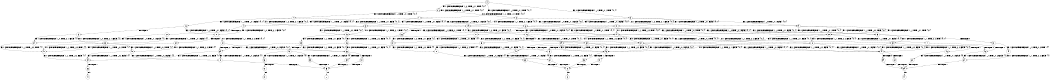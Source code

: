 digraph BCG {
size = "7, 10.5";
center = TRUE;
node [shape = circle];
0 [peripheries = 2];
0 -> 1 [label = "EX !0 !ATOMIC_EXCH_BRANCH (1, +1, TRUE, +0, 1, TRUE) !{0, 1}"];
0 -> 2 [label = "EX !1 !ATOMIC_EXCH_BRANCH (1, +0, TRUE, +0, 1, TRUE) !{0, 1}"];
0 -> 3 [label = "EX !0 !ATOMIC_EXCH_BRANCH (1, +1, TRUE, +0, 1, TRUE) !{0, 1}"];
1 -> 4 [label = "EX !0 !ATOMIC_EXCH_BRANCH (1, +1, TRUE, +0, 1, FALSE) !{0, 1}"];
1 -> 5 [label = "EX !1 !ATOMIC_EXCH_BRANCH (1, +0, TRUE, +0, 1, FALSE) !{0, 1}"];
1 -> 6 [label = "EX !0 !ATOMIC_EXCH_BRANCH (1, +1, TRUE, +0, 1, FALSE) !{0, 1}"];
2 -> 2 [label = "EX !1 !ATOMIC_EXCH_BRANCH (1, +0, TRUE, +0, 1, TRUE) !{0, 1}"];
2 -> 7 [label = "EX !0 !ATOMIC_EXCH_BRANCH (1, +1, TRUE, +0, 1, TRUE) !{0, 1}"];
2 -> 8 [label = "EX !0 !ATOMIC_EXCH_BRANCH (1, +1, TRUE, +0, 1, TRUE) !{0, 1}"];
3 -> 9 [label = "EX !1 !ATOMIC_EXCH_BRANCH (1, +0, TRUE, +0, 1, FALSE) !{0, 1}"];
3 -> 6 [label = "EX !0 !ATOMIC_EXCH_BRANCH (1, +1, TRUE, +0, 1, FALSE) !{0, 1}"];
3 -> 10 [label = "EX !1 !ATOMIC_EXCH_BRANCH (1, +0, TRUE, +0, 1, FALSE) !{0, 1}"];
4 -> 11 [label = "EX !1 !ATOMIC_EXCH_BRANCH (1, +0, TRUE, +0, 1, FALSE) !{0, 1}"];
4 -> 12 [label = "TERMINATE !0"];
5 -> 13 [label = "EX !0 !ATOMIC_EXCH_BRANCH (1, +1, TRUE, +0, 1, TRUE) !{0, 1}"];
5 -> 13 [label = "EX !1 !ATOMIC_EXCH_BRANCH (1, +1, TRUE, +0, 2, TRUE) !{0, 1}"];
5 -> 14 [label = "EX !0 !ATOMIC_EXCH_BRANCH (1, +1, TRUE, +0, 1, TRUE) !{0, 1}"];
6 -> 15 [label = "EX !1 !ATOMIC_EXCH_BRANCH (1, +0, TRUE, +0, 1, FALSE) !{0, 1}"];
6 -> 16 [label = "EX !1 !ATOMIC_EXCH_BRANCH (1, +0, TRUE, +0, 1, FALSE) !{0, 1}"];
6 -> 17 [label = "TERMINATE !0"];
7 -> 18 [label = "EX !0 !ATOMIC_EXCH_BRANCH (1, +1, TRUE, +0, 1, FALSE) !{0, 1}"];
7 -> 5 [label = "EX !1 !ATOMIC_EXCH_BRANCH (1, +0, TRUE, +0, 1, FALSE) !{0, 1}"];
7 -> 19 [label = "EX !0 !ATOMIC_EXCH_BRANCH (1, +1, TRUE, +0, 1, FALSE) !{0, 1}"];
8 -> 9 [label = "EX !1 !ATOMIC_EXCH_BRANCH (1, +0, TRUE, +0, 1, FALSE) !{0, 1}"];
8 -> 19 [label = "EX !0 !ATOMIC_EXCH_BRANCH (1, +1, TRUE, +0, 1, FALSE) !{0, 1}"];
8 -> 10 [label = "EX !1 !ATOMIC_EXCH_BRANCH (1, +0, TRUE, +0, 1, FALSE) !{0, 1}"];
9 -> 20 [label = "EX !0 !ATOMIC_EXCH_BRANCH (1, +1, TRUE, +0, 1, TRUE) !{0, 1}"];
9 -> 20 [label = "EX !1 !ATOMIC_EXCH_BRANCH (1, +1, TRUE, +0, 2, TRUE) !{0, 1}"];
9 -> 14 [label = "EX !0 !ATOMIC_EXCH_BRANCH (1, +1, TRUE, +0, 1, TRUE) !{0, 1}"];
10 -> 20 [label = "EX !1 !ATOMIC_EXCH_BRANCH (1, +1, TRUE, +0, 2, TRUE) !{0, 1}"];
10 -> 14 [label = "EX !0 !ATOMIC_EXCH_BRANCH (1, +1, TRUE, +0, 1, TRUE) !{0, 1}"];
10 -> 14 [label = "EX !1 !ATOMIC_EXCH_BRANCH (1, +1, TRUE, +0, 2, TRUE) !{0, 1}"];
11 -> 21 [label = "EX !1 !ATOMIC_EXCH_BRANCH (1, +1, TRUE, +0, 2, TRUE) !{0, 1}"];
11 -> 22 [label = "TERMINATE !0"];
12 -> 23 [label = "EX !1 !ATOMIC_EXCH_BRANCH (1, +0, TRUE, +0, 1, FALSE) !{1}"];
12 -> 24 [label = "EX !1 !ATOMIC_EXCH_BRANCH (1, +0, TRUE, +0, 1, FALSE) !{1}"];
13 -> 25 [label = "EX !0 !ATOMIC_EXCH_BRANCH (1, +1, TRUE, +0, 1, FALSE) !{0, 1}"];
13 -> 26 [label = "EX !1 !ATOMIC_EXCH_BRANCH (1, +1, TRUE, +0, 2, FALSE) !{0, 1}"];
13 -> 27 [label = "EX !0 !ATOMIC_EXCH_BRANCH (1, +1, TRUE, +0, 1, FALSE) !{0, 1}"];
14 -> 28 [label = "EX !1 !ATOMIC_EXCH_BRANCH (1, +1, TRUE, +0, 2, FALSE) !{0, 1}"];
14 -> 27 [label = "EX !0 !ATOMIC_EXCH_BRANCH (1, +1, TRUE, +0, 1, FALSE) !{0, 1}"];
14 -> 29 [label = "EX !1 !ATOMIC_EXCH_BRANCH (1, +1, TRUE, +0, 2, FALSE) !{0, 1}"];
15 -> 30 [label = "EX !1 !ATOMIC_EXCH_BRANCH (1, +1, TRUE, +0, 2, TRUE) !{0, 1}"];
15 -> 31 [label = "TERMINATE !0"];
16 -> 30 [label = "EX !1 !ATOMIC_EXCH_BRANCH (1, +1, TRUE, +0, 2, TRUE) !{0, 1}"];
16 -> 32 [label = "EX !1 !ATOMIC_EXCH_BRANCH (1, +1, TRUE, +0, 2, TRUE) !{0, 1}"];
16 -> 33 [label = "TERMINATE !0"];
17 -> 34 [label = "EX !1 !ATOMIC_EXCH_BRANCH (1, +0, TRUE, +0, 1, FALSE) !{1}"];
18 -> 11 [label = "EX !1 !ATOMIC_EXCH_BRANCH (1, +0, TRUE, +0, 1, FALSE) !{0, 1}"];
18 -> 35 [label = "TERMINATE !0"];
19 -> 15 [label = "EX !1 !ATOMIC_EXCH_BRANCH (1, +0, TRUE, +0, 1, FALSE) !{0, 1}"];
19 -> 16 [label = "EX !1 !ATOMIC_EXCH_BRANCH (1, +0, TRUE, +0, 1, FALSE) !{0, 1}"];
19 -> 36 [label = "TERMINATE !0"];
20 -> 37 [label = "EX !0 !ATOMIC_EXCH_BRANCH (1, +1, TRUE, +0, 1, FALSE) !{0, 1}"];
20 -> 28 [label = "EX !1 !ATOMIC_EXCH_BRANCH (1, +1, TRUE, +0, 2, FALSE) !{0, 1}"];
20 -> 27 [label = "EX !0 !ATOMIC_EXCH_BRANCH (1, +1, TRUE, +0, 1, FALSE) !{0, 1}"];
21 -> 38 [label = "EX !1 !ATOMIC_EXCH_BRANCH (1, +1, TRUE, +0, 2, FALSE) !{0, 1}"];
21 -> 39 [label = "TERMINATE !0"];
22 -> 40 [label = "EX !1 !ATOMIC_EXCH_BRANCH (1, +1, TRUE, +0, 2, TRUE) !{1}"];
22 -> 41 [label = "EX !1 !ATOMIC_EXCH_BRANCH (1, +1, TRUE, +0, 2, TRUE) !{1}"];
23 -> 40 [label = "EX !1 !ATOMIC_EXCH_BRANCH (1, +1, TRUE, +0, 2, TRUE) !{1}"];
23 -> 41 [label = "EX !1 !ATOMIC_EXCH_BRANCH (1, +1, TRUE, +0, 2, TRUE) !{1}"];
24 -> 41 [label = "EX !1 !ATOMIC_EXCH_BRANCH (1, +1, TRUE, +0, 2, TRUE) !{1}"];
25 -> 38 [label = "EX !1 !ATOMIC_EXCH_BRANCH (1, +1, TRUE, +0, 2, FALSE) !{0, 1}"];
25 -> 39 [label = "TERMINATE !0"];
26 -> 38 [label = "EX !0 !ATOMIC_EXCH_BRANCH (1, +1, TRUE, +0, 1, FALSE) !{0, 1}"];
26 -> 42 [label = "TERMINATE !1"];
26 -> 43 [label = "EX !0 !ATOMIC_EXCH_BRANCH (1, +1, TRUE, +0, 1, FALSE) !{0, 1}"];
27 -> 44 [label = "EX !1 !ATOMIC_EXCH_BRANCH (1, +1, TRUE, +0, 2, FALSE) !{0, 1}"];
27 -> 43 [label = "EX !1 !ATOMIC_EXCH_BRANCH (1, +1, TRUE, +0, 2, FALSE) !{0, 1}"];
27 -> 45 [label = "TERMINATE !0"];
28 -> 44 [label = "EX !0 !ATOMIC_EXCH_BRANCH (1, +1, TRUE, +0, 1, FALSE) !{0, 1}"];
28 -> 46 [label = "TERMINATE !1"];
28 -> 43 [label = "EX !0 !ATOMIC_EXCH_BRANCH (1, +1, TRUE, +0, 1, FALSE) !{0, 1}"];
29 -> 43 [label = "EX !0 !ATOMIC_EXCH_BRANCH (1, +1, TRUE, +0, 1, FALSE) !{0, 1}"];
29 -> 47 [label = "TERMINATE !1"];
30 -> 44 [label = "EX !1 !ATOMIC_EXCH_BRANCH (1, +1, TRUE, +0, 2, FALSE) !{0, 1}"];
30 -> 48 [label = "TERMINATE !0"];
31 -> 49 [label = "EX !1 !ATOMIC_EXCH_BRANCH (1, +1, TRUE, +0, 2, TRUE) !{1}"];
32 -> 44 [label = "EX !1 !ATOMIC_EXCH_BRANCH (1, +1, TRUE, +0, 2, FALSE) !{0, 1}"];
32 -> 43 [label = "EX !1 !ATOMIC_EXCH_BRANCH (1, +1, TRUE, +0, 2, FALSE) !{0, 1}"];
32 -> 45 [label = "TERMINATE !0"];
33 -> 50 [label = "EX !1 !ATOMIC_EXCH_BRANCH (1, +1, TRUE, +0, 2, TRUE) !{1}"];
34 -> 50 [label = "EX !1 !ATOMIC_EXCH_BRANCH (1, +1, TRUE, +0, 2, TRUE) !{1}"];
35 -> 23 [label = "EX !1 !ATOMIC_EXCH_BRANCH (1, +0, TRUE, +0, 1, FALSE) !{1}"];
35 -> 24 [label = "EX !1 !ATOMIC_EXCH_BRANCH (1, +0, TRUE, +0, 1, FALSE) !{1}"];
36 -> 34 [label = "EX !1 !ATOMIC_EXCH_BRANCH (1, +0, TRUE, +0, 1, FALSE) !{1}"];
37 -> 44 [label = "EX !1 !ATOMIC_EXCH_BRANCH (1, +1, TRUE, +0, 2, FALSE) !{0, 1}"];
37 -> 48 [label = "TERMINATE !0"];
38 -> 51 [label = "TERMINATE !0"];
38 -> 52 [label = "TERMINATE !1"];
39 -> 53 [label = "EX !1 !ATOMIC_EXCH_BRANCH (1, +1, TRUE, +0, 2, FALSE) !{1}"];
39 -> 54 [label = "EX !1 !ATOMIC_EXCH_BRANCH (1, +1, TRUE, +0, 2, FALSE) !{1}"];
40 -> 53 [label = "EX !1 !ATOMIC_EXCH_BRANCH (1, +1, TRUE, +0, 2, FALSE) !{1}"];
40 -> 54 [label = "EX !1 !ATOMIC_EXCH_BRANCH (1, +1, TRUE, +0, 2, FALSE) !{1}"];
41 -> 54 [label = "EX !1 !ATOMIC_EXCH_BRANCH (1, +1, TRUE, +0, 2, FALSE) !{1}"];
42 -> 55 [label = "EX !0 !ATOMIC_EXCH_BRANCH (1, +1, TRUE, +0, 1, FALSE) !{0}"];
42 -> 56 [label = "EX !0 !ATOMIC_EXCH_BRANCH (1, +1, TRUE, +0, 1, FALSE) !{0}"];
43 -> 57 [label = "TERMINATE !0"];
43 -> 58 [label = "TERMINATE !1"];
44 -> 59 [label = "TERMINATE !0"];
44 -> 60 [label = "TERMINATE !1"];
45 -> 61 [label = "EX !1 !ATOMIC_EXCH_BRANCH (1, +1, TRUE, +0, 2, FALSE) !{1}"];
46 -> 62 [label = "EX !0 !ATOMIC_EXCH_BRANCH (1, +1, TRUE, +0, 1, FALSE) !{0}"];
47 -> 63 [label = "EX !0 !ATOMIC_EXCH_BRANCH (1, +1, TRUE, +0, 1, FALSE) !{0}"];
48 -> 64 [label = "EX !1 !ATOMIC_EXCH_BRANCH (1, +1, TRUE, +0, 2, FALSE) !{1}"];
49 -> 64 [label = "EX !1 !ATOMIC_EXCH_BRANCH (1, +1, TRUE, +0, 2, FALSE) !{1}"];
50 -> 61 [label = "EX !1 !ATOMIC_EXCH_BRANCH (1, +1, TRUE, +0, 2, FALSE) !{1}"];
51 -> 65 [label = "TERMINATE !1"];
52 -> 65 [label = "TERMINATE !0"];
53 -> 65 [label = "TERMINATE !1"];
54 -> 66 [label = "TERMINATE !1"];
55 -> 65 [label = "TERMINATE !0"];
56 -> 67 [label = "TERMINATE !0"];
57 -> 68 [label = "TERMINATE !1"];
58 -> 68 [label = "TERMINATE !0"];
59 -> 69 [label = "TERMINATE !1"];
60 -> 69 [label = "TERMINATE !0"];
61 -> 68 [label = "TERMINATE !1"];
62 -> 69 [label = "TERMINATE !0"];
63 -> 68 [label = "TERMINATE !0"];
64 -> 69 [label = "TERMINATE !1"];
65 -> 70 [label = "exit"];
66 -> 71 [label = "exit"];
67 -> 72 [label = "exit"];
68 -> 73 [label = "exit"];
69 -> 74 [label = "exit"];
}
